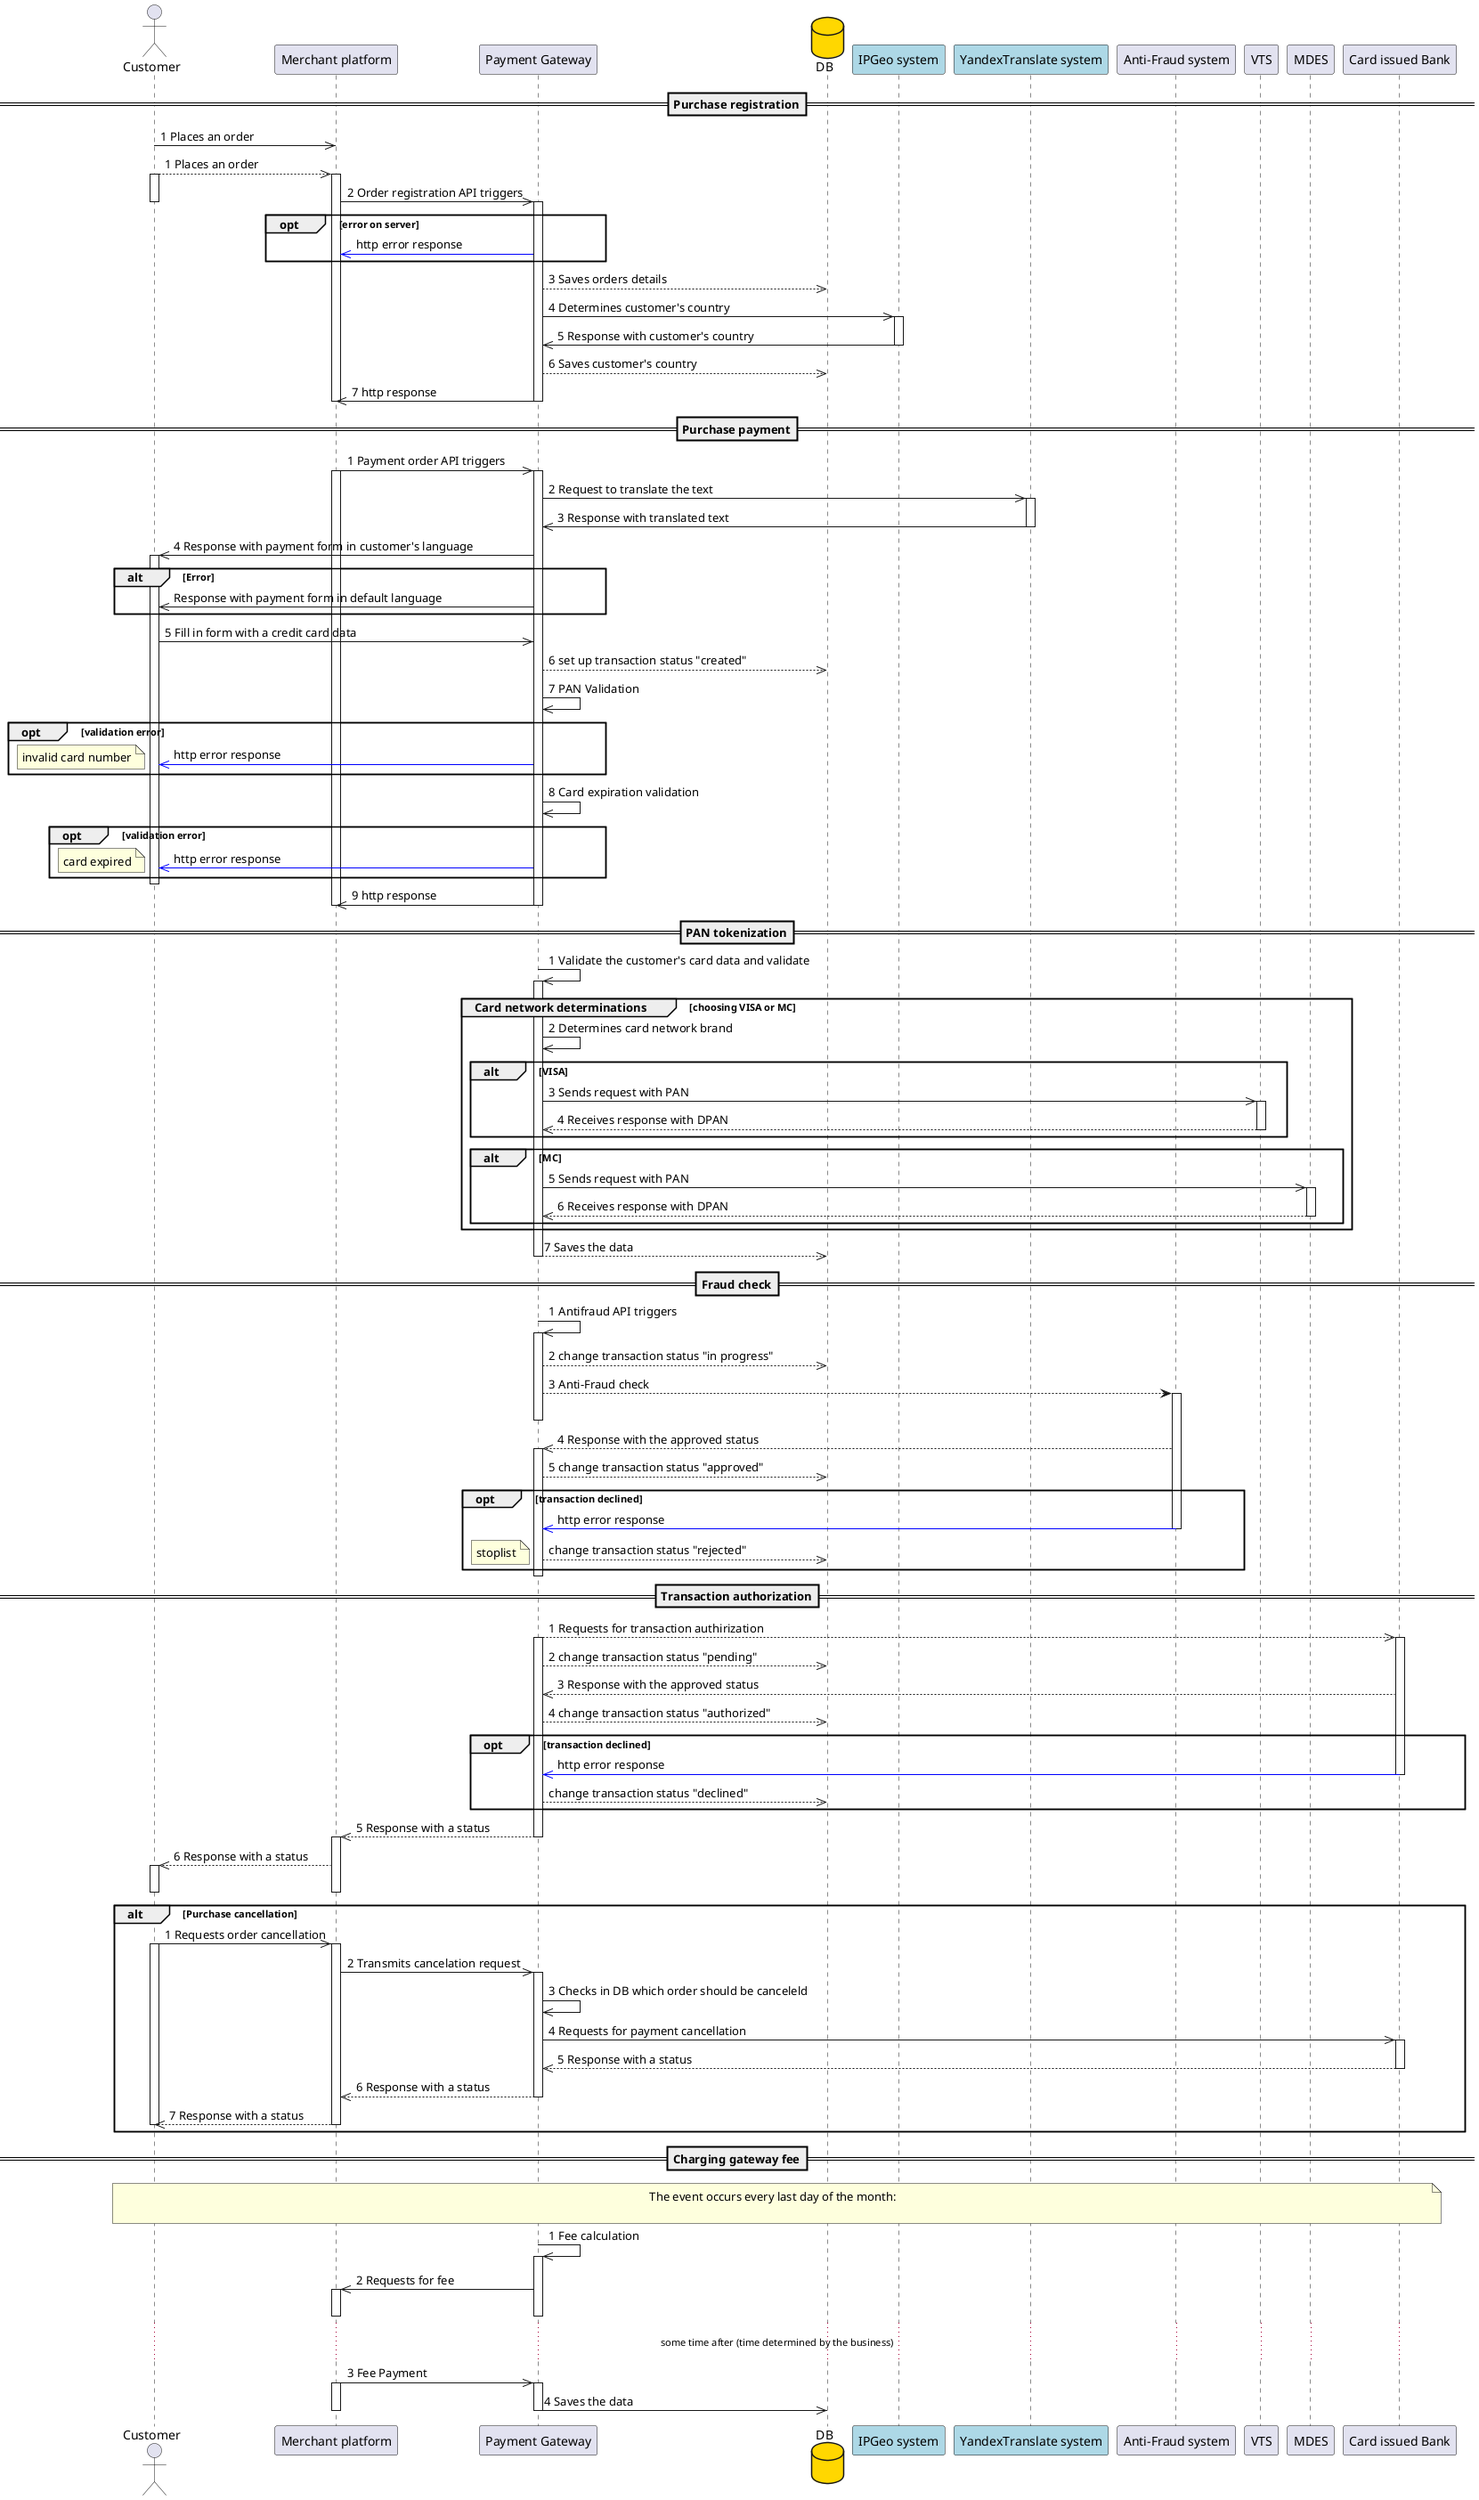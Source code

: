 @startuml

actor "Customer" as A
participant "Merchant platform" as B
participant "Payment Gateway" as C
database DB  #gold
participant "IPGeo system" as D #lightblue
participant "YandexTranslate system" as II #lightblue
participant "Anti-Fraud system" as E
participant "VTS" as F
participant "MDES" as G
participant "Card issued Bank" as H


==Purchase registration==
"A" ->> "B": 1 Places an order
"A" -->> "B": 1 Places an order
Activate A
Activate B
"B" ->> "C": 2 Order registration API triggers
Deactivate A
Activate C
opt error on server
"B" <<-[#blue] "C": http error response
end

"DB" <<-- "C": 3 Saves orders details
"C" ->> "D": 4 Determines customer's country
Activate D
"C" <<- "D": 5 Response with customer's country
Deactivate D
"DB" <<-- "C": 6 Saves customer's country
"B" <<- "C": 7 http response
Deactivate C
Deactivate B

==Purchase payment==
"B" ->> "C": 1 Payment order API triggers
Activate B
Activate C

"C" ->> "II": 2 Request to translate the text
Activate II
"C" <<- "II": 3 Response with translated text
Deactivate II

"A" <<- "C": 4 Response with payment form in customer's language
Activate A
alt Error
"A" <<- "C": Response with payment form in default language
end

"A" ->> "C": 5 Fill in form with a credit card data
"C" -->> DB: 6 set up transaction status "created"

"C" ->> "C": 7 PAN Validation
opt validation error
"A" <<-[#blue] "C": http error response
note left: invalid card number
end

"C" ->> "C": 8 Card expiration validation
opt validation error
"A" <<-[#blue] "C": http error response
note left: card expired
end
Deactivate A
"B" <<- "C": 9 http response
Deactivate B
Deactivate C

==PAN tokenization==

"C" ->> "C": 1 Validate the customer's card data and validate
Activate C
group Card network determinations [choosing VISA or MC]
"C" ->> "C": 2 Determines card network brand
alt VISA
"C" ->> "F":  3 Sends request with PAN
Activate F
"C" <<-- "F":  4 Receives response with DPAN
Deactivate F
end
alt MC
"C" ->> "G":  5 Sends request with PAN
Activate G
"C" <<-- "G":  6 Receives response with DPAN
Deactivate G
end
end
"C" -->> DB: 7 Saves the data
Deactivate C
Deactivate B


==Fraud check==

"C" ->> "C": 1 Antifraud API triggers
Activate C
"C" -->> DB: 2 change transaction status "in progress"

"C" --> "E": 3 Anti-Fraud check
Activate E
Deactivate C

"C" <<-- "E": 4 Response with the approved status
Activate C
"C" -->> DB: 5 change transaction status "approved"
opt transaction declined
"C" <<-[#blue] "E": http error response
Deactivate E
"C" -->> DB: change transaction status "rejected"
note left: stoplist
end

Deactivate C
Deactivate A

==Transaction authorization==
"C" -->> "H": 1 Requests for transaction authirization
Activate C
Activate H
"C" -->> DB: 2 change transaction status "pending"

"C" <<-- "H": 3 Response with the approved status
"C" -->> DB: 4 change transaction status "authorized"
opt transaction declined
"C" <<-[#blue] "H": http error response
Deactivate H
"C" -->> DB: change transaction status "declined"
end
"B" <<-- "C": 5 Response with a status
Deactivate C
Activate B
"A" <<-- "B": 6 Response with a status
Activate A
Deactivate B
Deactivate A


alt Purchase cancellation
"A" ->> "B": 1 Requests order cancellation
Activate A
Activate B
"B" ->> "C": 2 Transmits cancelation request
Activate C
"C" ->> "C": 3 Checks in DB which order should be canceleld
"C" ->> "H": 4 Requests for payment cancellation
Activate H
"C" <<-- "H": 5 Response with a status
Deactivate H
"B" <<-- "C": 6 Response with a status
Deactivate C
"A" <<-- "B": 7 Response with a status
Deactivate B
Deactivate A
end


==Charging gateway fee==

note across: The event occurs every last day of the month:\n""""

"C"->>"C": 1 Fee calculation
Activate C
"B" <<-"C": 2 Requests for fee
Activate B

Deactivate B
Deactivate C

...some time after (time determined by the business)...

"B" ->> "C": 3 Fee Payment
Activate C
Activate B
"C" ->> DB: 4 Saves the data
Deactivate C
Deactivate B


@enduml

